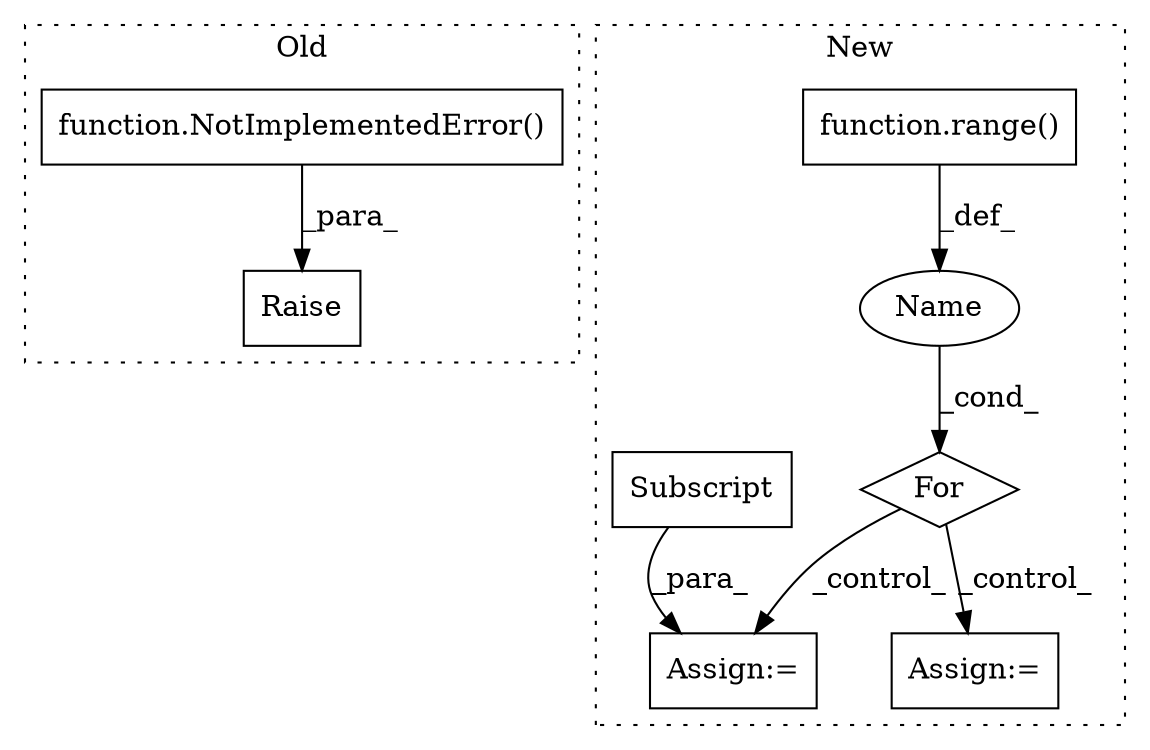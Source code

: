 digraph G {
subgraph cluster0 {
1 [label="function.NotImplementedError()" a="75" s="3202" l="21" shape="box"];
3 [label="Raise" a="91" s="3196" l="6" shape="box"];
label = "Old";
style="dotted";
}
subgraph cluster1 {
2 [label="function.range()" a="75" s="3285,3337" l="6,1" shape="box"];
4 [label="For" a="107" s="3276,3338" l="4,22" shape="diamond"];
5 [label="Assign:=" a="68" s="3925" l="3" shape="box"];
6 [label="Name" a="87" s="3280" l="1" shape="ellipse"];
7 [label="Assign:=" a="68" s="4222" l="3" shape="box"];
8 [label="Subscript" a="63" s="4225,0" l="66,0" shape="box"];
label = "New";
style="dotted";
}
1 -> 3 [label="_para_"];
2 -> 6 [label="_def_"];
4 -> 7 [label="_control_"];
4 -> 5 [label="_control_"];
6 -> 4 [label="_cond_"];
8 -> 7 [label="_para_"];
}